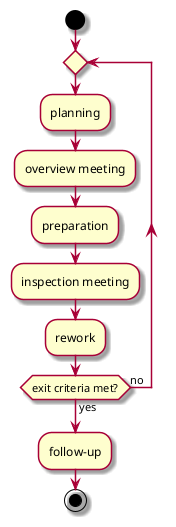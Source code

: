 @startuml
skin rose
start
repeat

:planning;
:overview meeting;
:preparation;
:inspection meeting;
:rework;

repeat while (exit criteria met?) is (no) not (yes)

:follow-up;
stop
@enduml
